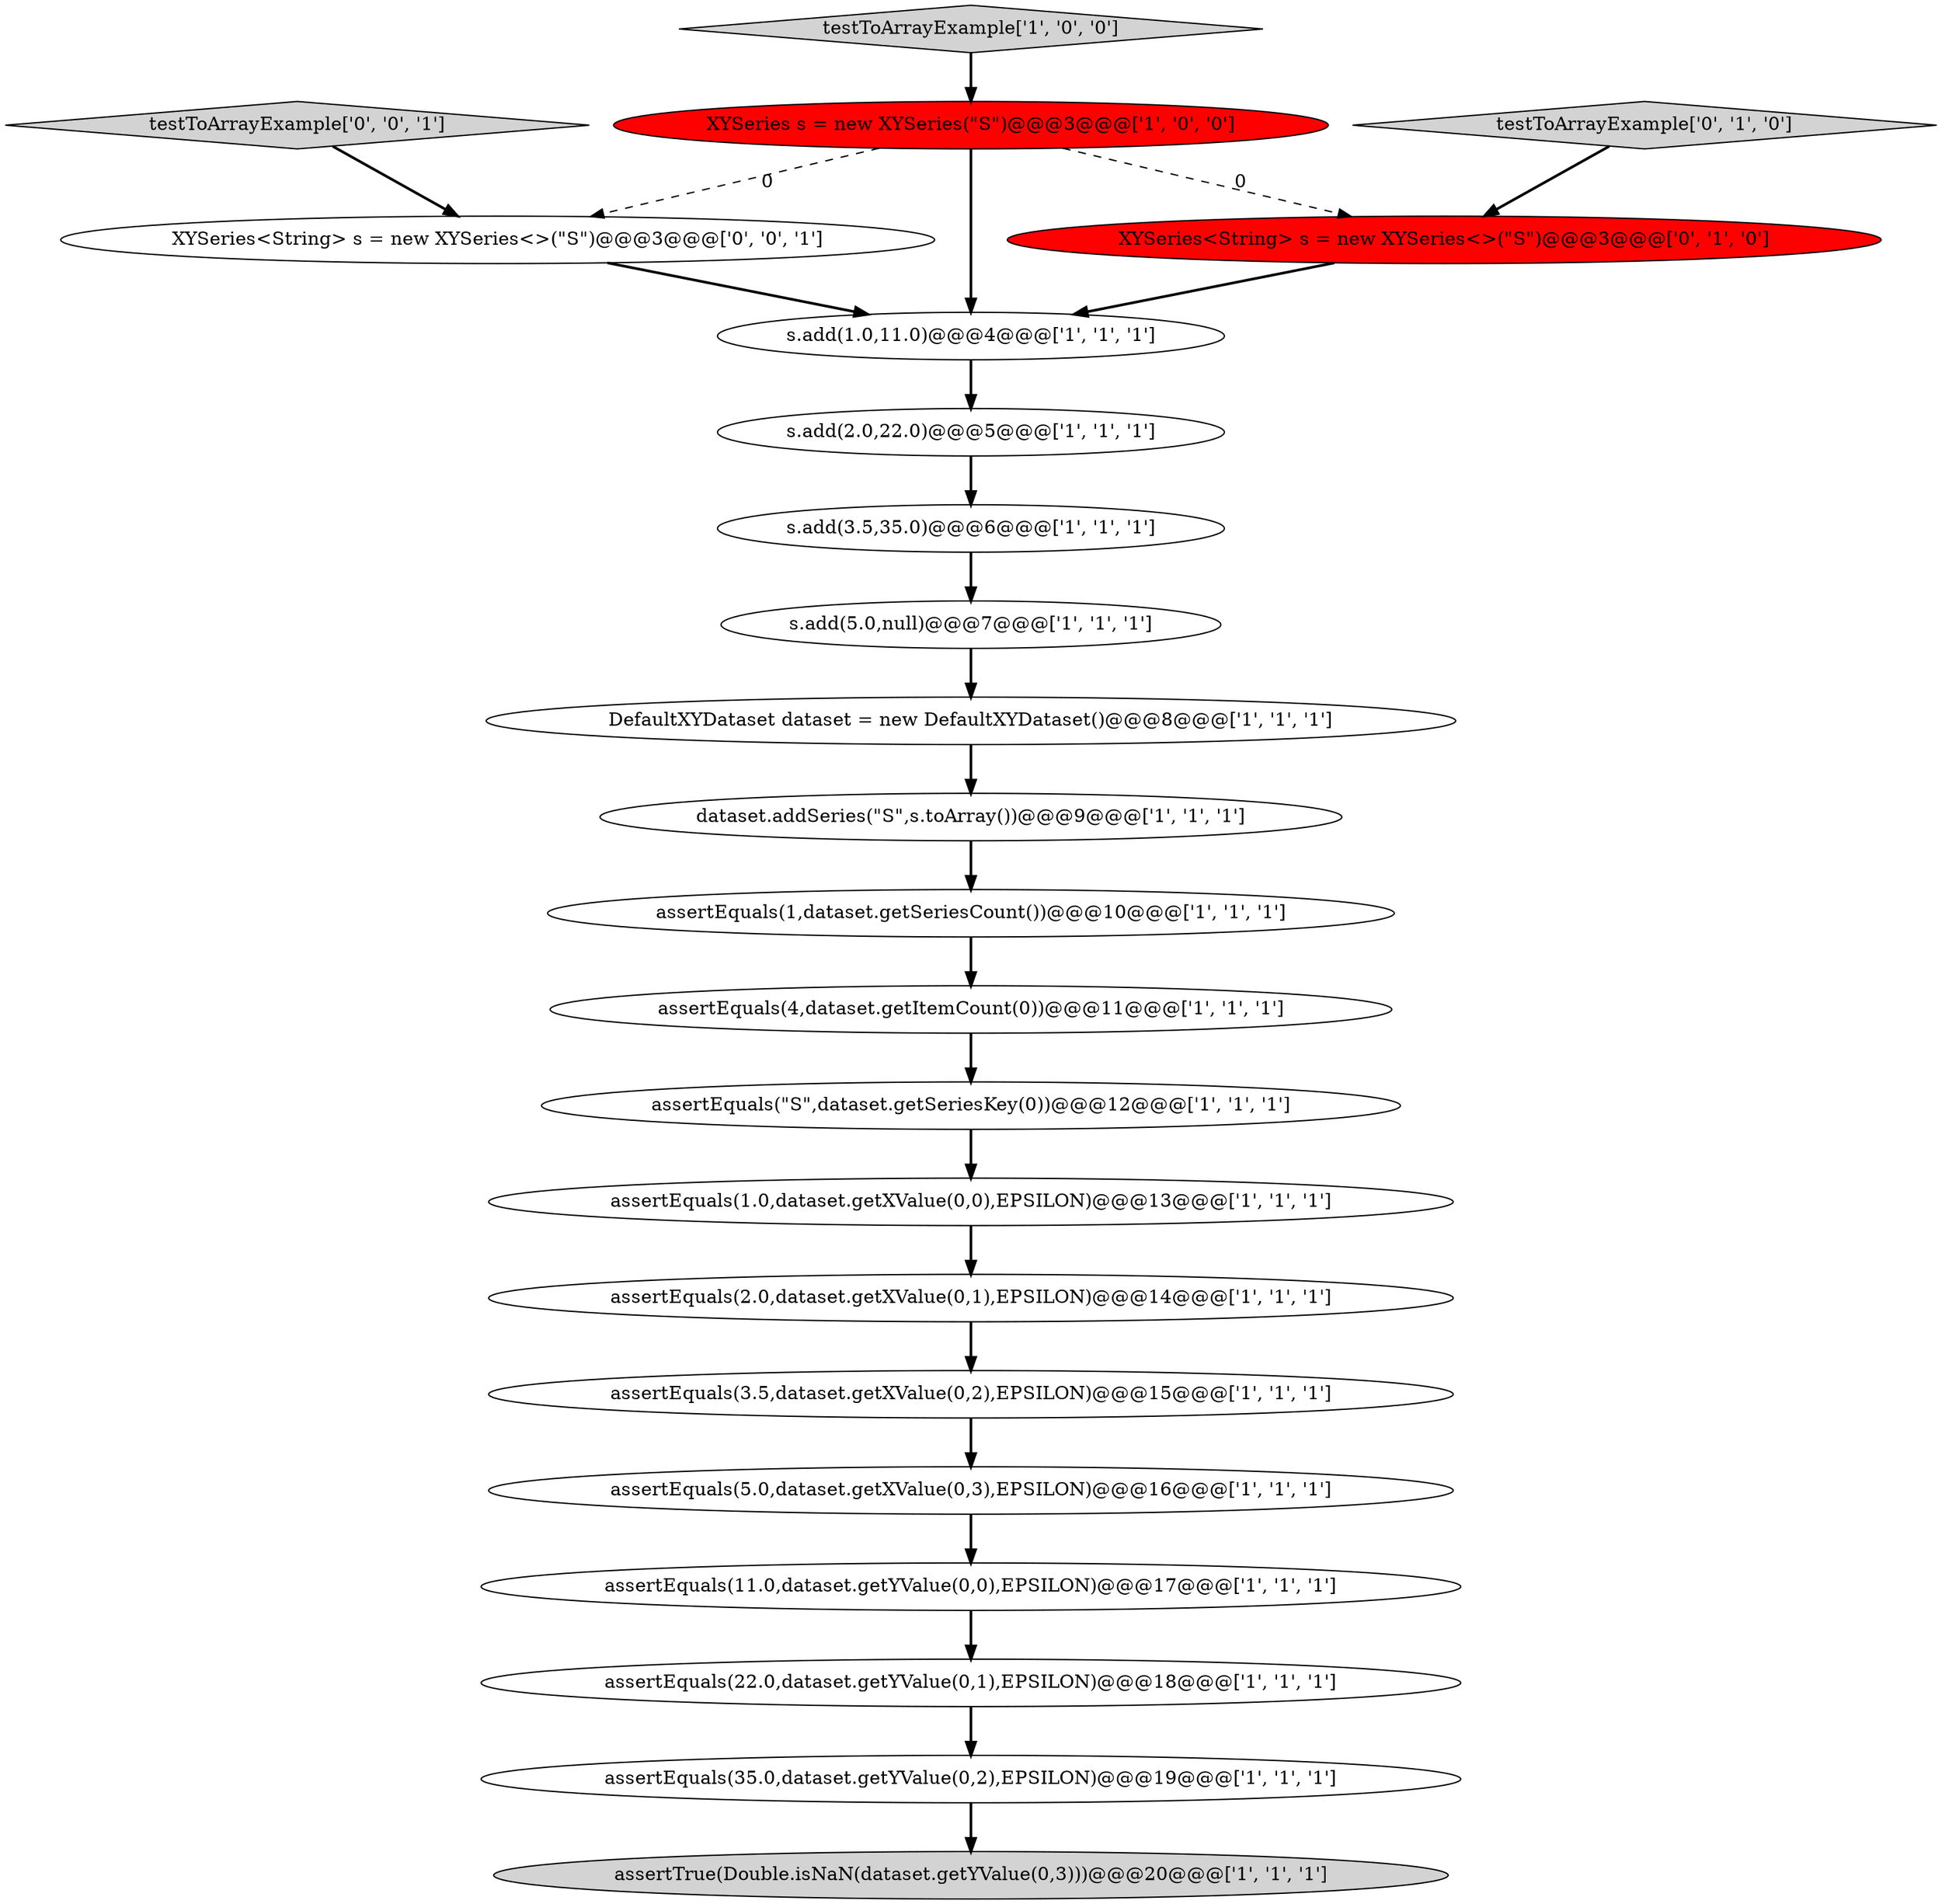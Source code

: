 digraph {
18 [style = filled, label = "testToArrayExample['1', '0', '0']", fillcolor = lightgray, shape = diamond image = "AAA0AAABBB1BBB"];
13 [style = filled, label = "assertEquals(2.0,dataset.getXValue(0,1),EPSILON)@@@14@@@['1', '1', '1']", fillcolor = white, shape = ellipse image = "AAA0AAABBB1BBB"];
4 [style = filled, label = "assertEquals(1.0,dataset.getXValue(0,0),EPSILON)@@@13@@@['1', '1', '1']", fillcolor = white, shape = ellipse image = "AAA0AAABBB1BBB"];
1 [style = filled, label = "dataset.addSeries(\"S\",s.toArray())@@@9@@@['1', '1', '1']", fillcolor = white, shape = ellipse image = "AAA0AAABBB1BBB"];
17 [style = filled, label = "assertEquals(22.0,dataset.getYValue(0,1),EPSILON)@@@18@@@['1', '1', '1']", fillcolor = white, shape = ellipse image = "AAA0AAABBB1BBB"];
20 [style = filled, label = "testToArrayExample['0', '1', '0']", fillcolor = lightgray, shape = diamond image = "AAA0AAABBB2BBB"];
22 [style = filled, label = "XYSeries<String> s = new XYSeries<>(\"S\")@@@3@@@['0', '0', '1']", fillcolor = white, shape = ellipse image = "AAA0AAABBB3BBB"];
14 [style = filled, label = "assertEquals(\"S\",dataset.getSeriesKey(0))@@@12@@@['1', '1', '1']", fillcolor = white, shape = ellipse image = "AAA0AAABBB1BBB"];
5 [style = filled, label = "s.add(5.0,null)@@@7@@@['1', '1', '1']", fillcolor = white, shape = ellipse image = "AAA0AAABBB1BBB"];
21 [style = filled, label = "testToArrayExample['0', '0', '1']", fillcolor = lightgray, shape = diamond image = "AAA0AAABBB3BBB"];
16 [style = filled, label = "assertEquals(1,dataset.getSeriesCount())@@@10@@@['1', '1', '1']", fillcolor = white, shape = ellipse image = "AAA0AAABBB1BBB"];
19 [style = filled, label = "XYSeries<String> s = new XYSeries<>(\"S\")@@@3@@@['0', '1', '0']", fillcolor = red, shape = ellipse image = "AAA1AAABBB2BBB"];
11 [style = filled, label = "DefaultXYDataset dataset = new DefaultXYDataset()@@@8@@@['1', '1', '1']", fillcolor = white, shape = ellipse image = "AAA0AAABBB1BBB"];
12 [style = filled, label = "s.add(3.5,35.0)@@@6@@@['1', '1', '1']", fillcolor = white, shape = ellipse image = "AAA0AAABBB1BBB"];
8 [style = filled, label = "assertEquals(3.5,dataset.getXValue(0,2),EPSILON)@@@15@@@['1', '1', '1']", fillcolor = white, shape = ellipse image = "AAA0AAABBB1BBB"];
7 [style = filled, label = "assertTrue(Double.isNaN(dataset.getYValue(0,3)))@@@20@@@['1', '1', '1']", fillcolor = lightgray, shape = ellipse image = "AAA0AAABBB1BBB"];
15 [style = filled, label = "assertEquals(35.0,dataset.getYValue(0,2),EPSILON)@@@19@@@['1', '1', '1']", fillcolor = white, shape = ellipse image = "AAA0AAABBB1BBB"];
9 [style = filled, label = "s.add(1.0,11.0)@@@4@@@['1', '1', '1']", fillcolor = white, shape = ellipse image = "AAA0AAABBB1BBB"];
10 [style = filled, label = "XYSeries s = new XYSeries(\"S\")@@@3@@@['1', '0', '0']", fillcolor = red, shape = ellipse image = "AAA1AAABBB1BBB"];
0 [style = filled, label = "s.add(2.0,22.0)@@@5@@@['1', '1', '1']", fillcolor = white, shape = ellipse image = "AAA0AAABBB1BBB"];
2 [style = filled, label = "assertEquals(5.0,dataset.getXValue(0,3),EPSILON)@@@16@@@['1', '1', '1']", fillcolor = white, shape = ellipse image = "AAA0AAABBB1BBB"];
3 [style = filled, label = "assertEquals(11.0,dataset.getYValue(0,0),EPSILON)@@@17@@@['1', '1', '1']", fillcolor = white, shape = ellipse image = "AAA0AAABBB1BBB"];
6 [style = filled, label = "assertEquals(4,dataset.getItemCount(0))@@@11@@@['1', '1', '1']", fillcolor = white, shape = ellipse image = "AAA0AAABBB1BBB"];
12->5 [style = bold, label=""];
9->0 [style = bold, label=""];
15->7 [style = bold, label=""];
11->1 [style = bold, label=""];
10->19 [style = dashed, label="0"];
16->6 [style = bold, label=""];
0->12 [style = bold, label=""];
2->3 [style = bold, label=""];
22->9 [style = bold, label=""];
4->13 [style = bold, label=""];
10->22 [style = dashed, label="0"];
6->14 [style = bold, label=""];
18->10 [style = bold, label=""];
8->2 [style = bold, label=""];
19->9 [style = bold, label=""];
21->22 [style = bold, label=""];
1->16 [style = bold, label=""];
17->15 [style = bold, label=""];
3->17 [style = bold, label=""];
5->11 [style = bold, label=""];
10->9 [style = bold, label=""];
13->8 [style = bold, label=""];
20->19 [style = bold, label=""];
14->4 [style = bold, label=""];
}
